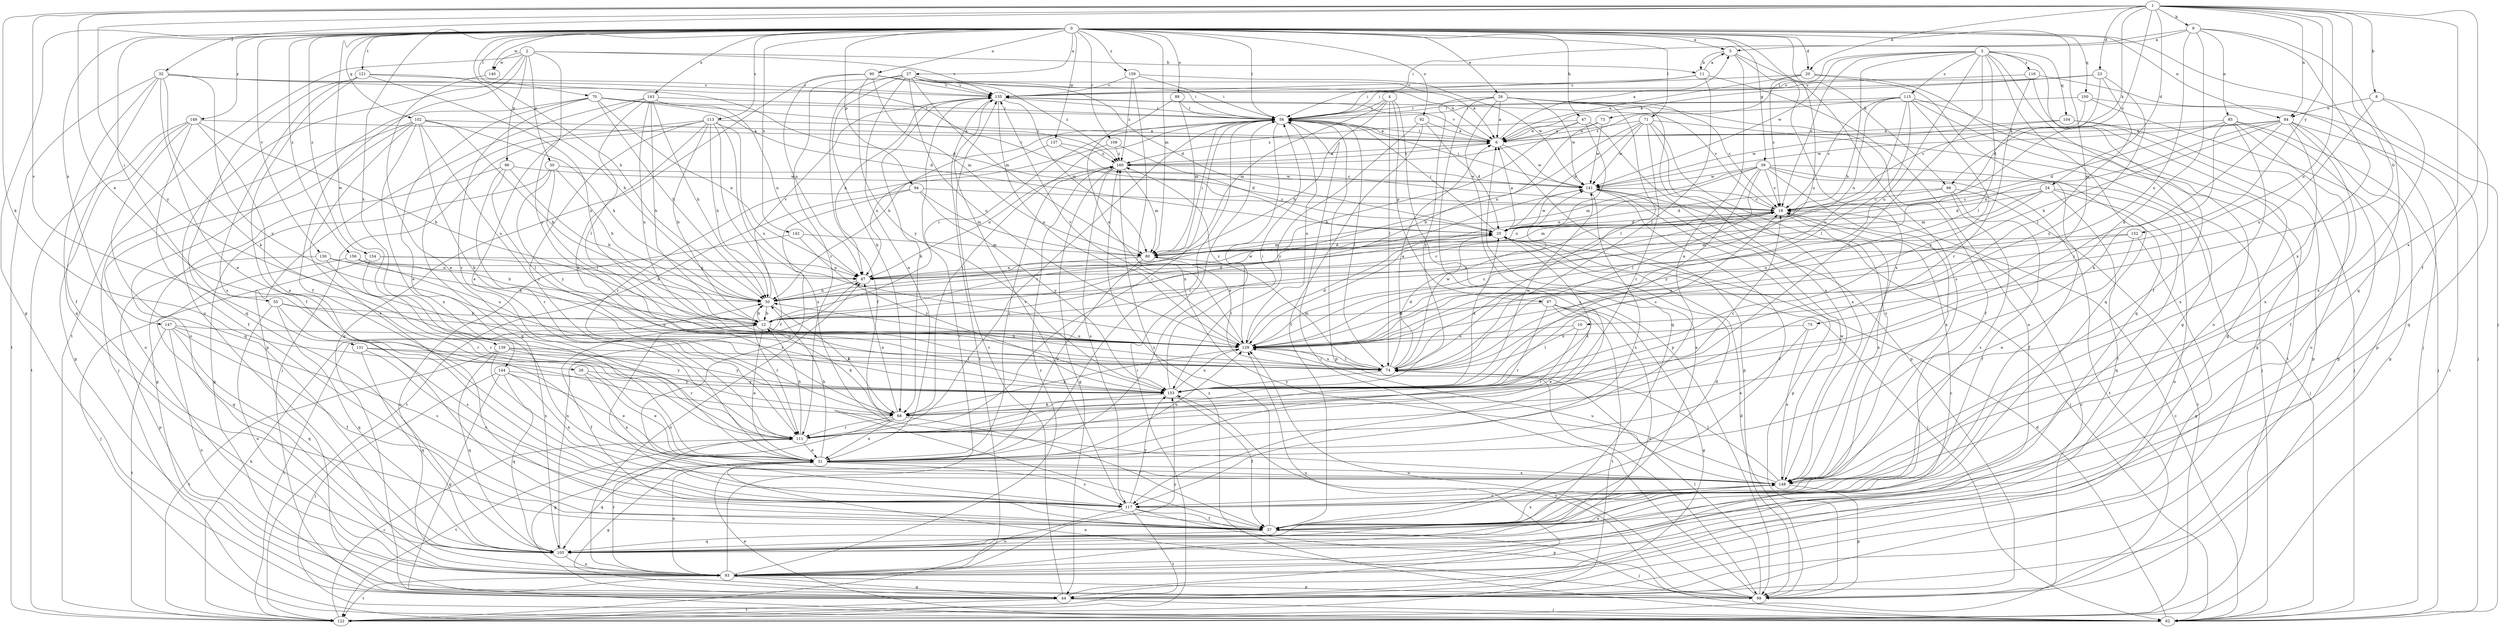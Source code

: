 strict digraph  {
0;
1;
2;
3;
4;
5;
6;
8;
9;
10;
11;
12;
18;
20;
23;
24;
25;
26;
27;
28;
30;
31;
32;
37;
39;
44;
47;
50;
55;
56;
62;
66;
68;
70;
71;
73;
74;
75;
80;
84;
85;
87;
88;
90;
92;
93;
94;
96;
97;
99;
100;
102;
104;
105;
109;
111;
113;
115;
116;
117;
121;
122;
129;
130;
131;
135;
137;
139;
140;
141;
142;
143;
144;
147;
148;
149;
152;
153;
154;
156;
159;
160;
0 -> 5  [label=a];
0 -> 20  [label=d];
0 -> 26  [label=e];
0 -> 27  [label=e];
0 -> 39  [label=g];
0 -> 44  [label=g];
0 -> 47  [label=h];
0 -> 50  [label=h];
0 -> 55  [label=i];
0 -> 56  [label=i];
0 -> 62  [label=j];
0 -> 66  [label=k];
0 -> 70  [label=l];
0 -> 71  [label=l];
0 -> 75  [label=m];
0 -> 80  [label=m];
0 -> 84  [label=n];
0 -> 88  [label=o];
0 -> 90  [label=o];
0 -> 92  [label=o];
0 -> 94  [label=p];
0 -> 100  [label=q];
0 -> 102  [label=q];
0 -> 109  [label=r];
0 -> 113  [label=s];
0 -> 121  [label=t];
0 -> 129  [label=u];
0 -> 130  [label=v];
0 -> 137  [label=w];
0 -> 139  [label=w];
0 -> 140  [label=w];
0 -> 142  [label=x];
0 -> 143  [label=x];
0 -> 144  [label=x];
0 -> 147  [label=x];
0 -> 149  [label=y];
0 -> 154  [label=z];
0 -> 156  [label=z];
0 -> 159  [label=z];
1 -> 8  [label=b];
1 -> 9  [label=b];
1 -> 10  [label=b];
1 -> 18  [label=c];
1 -> 20  [label=d];
1 -> 23  [label=d];
1 -> 24  [label=d];
1 -> 28  [label=e];
1 -> 32  [label=f];
1 -> 37  [label=f];
1 -> 66  [label=k];
1 -> 68  [label=k];
1 -> 84  [label=n];
1 -> 129  [label=u];
1 -> 131  [label=v];
1 -> 148  [label=x];
1 -> 152  [label=y];
1 -> 153  [label=y];
2 -> 11  [label=b];
2 -> 30  [label=e];
2 -> 37  [label=f];
2 -> 93  [label=o];
2 -> 96  [label=p];
2 -> 122  [label=t];
2 -> 135  [label=v];
2 -> 140  [label=w];
2 -> 153  [label=y];
3 -> 18  [label=c];
3 -> 37  [label=f];
3 -> 44  [label=g];
3 -> 50  [label=h];
3 -> 73  [label=l];
3 -> 74  [label=l];
3 -> 104  [label=q];
3 -> 105  [label=q];
3 -> 111  [label=r];
3 -> 115  [label=s];
3 -> 116  [label=s];
3 -> 129  [label=u];
3 -> 141  [label=w];
4 -> 50  [label=h];
4 -> 56  [label=i];
4 -> 74  [label=l];
4 -> 80  [label=m];
4 -> 97  [label=p];
4 -> 99  [label=p];
5 -> 11  [label=b];
5 -> 31  [label=e];
5 -> 117  [label=s];
5 -> 148  [label=x];
6 -> 5  [label=a];
6 -> 56  [label=i];
6 -> 99  [label=p];
6 -> 135  [label=v];
6 -> 141  [label=w];
6 -> 160  [label=z];
8 -> 84  [label=n];
8 -> 105  [label=q];
8 -> 129  [label=u];
8 -> 148  [label=x];
9 -> 5  [label=a];
9 -> 56  [label=i];
9 -> 68  [label=k];
9 -> 85  [label=n];
9 -> 105  [label=q];
9 -> 129  [label=u];
9 -> 148  [label=x];
10 -> 74  [label=l];
10 -> 111  [label=r];
10 -> 129  [label=u];
11 -> 5  [label=a];
11 -> 56  [label=i];
11 -> 74  [label=l];
11 -> 93  [label=o];
11 -> 135  [label=v];
12 -> 18  [label=c];
12 -> 31  [label=e];
12 -> 37  [label=f];
12 -> 50  [label=h];
12 -> 56  [label=i];
12 -> 68  [label=k];
12 -> 122  [label=t];
12 -> 129  [label=u];
12 -> 141  [label=w];
18 -> 25  [label=d];
18 -> 80  [label=m];
18 -> 135  [label=v];
18 -> 148  [label=x];
20 -> 6  [label=a];
20 -> 18  [label=c];
20 -> 93  [label=o];
20 -> 105  [label=q];
20 -> 135  [label=v];
23 -> 6  [label=a];
23 -> 25  [label=d];
23 -> 56  [label=i];
23 -> 74  [label=l];
23 -> 135  [label=v];
23 -> 153  [label=y];
24 -> 18  [label=c];
24 -> 25  [label=d];
24 -> 37  [label=f];
24 -> 80  [label=m];
24 -> 93  [label=o];
24 -> 105  [label=q];
24 -> 129  [label=u];
25 -> 6  [label=a];
25 -> 56  [label=i];
25 -> 62  [label=j];
25 -> 80  [label=m];
25 -> 141  [label=w];
26 -> 6  [label=a];
26 -> 18  [label=c];
26 -> 37  [label=f];
26 -> 56  [label=i];
26 -> 74  [label=l];
26 -> 105  [label=q];
26 -> 117  [label=s];
26 -> 141  [label=w];
26 -> 148  [label=x];
26 -> 153  [label=y];
27 -> 6  [label=a];
27 -> 25  [label=d];
27 -> 31  [label=e];
27 -> 37  [label=f];
27 -> 68  [label=k];
27 -> 80  [label=m];
27 -> 111  [label=r];
27 -> 129  [label=u];
27 -> 135  [label=v];
27 -> 160  [label=z];
28 -> 31  [label=e];
28 -> 148  [label=x];
28 -> 153  [label=y];
30 -> 44  [label=g];
30 -> 50  [label=h];
30 -> 74  [label=l];
30 -> 141  [label=w];
30 -> 153  [label=y];
31 -> 44  [label=g];
31 -> 50  [label=h];
31 -> 56  [label=i];
31 -> 93  [label=o];
31 -> 105  [label=q];
31 -> 117  [label=s];
31 -> 129  [label=u];
31 -> 148  [label=x];
31 -> 160  [label=z];
32 -> 18  [label=c];
32 -> 25  [label=d];
32 -> 31  [label=e];
32 -> 37  [label=f];
32 -> 68  [label=k];
32 -> 105  [label=q];
32 -> 122  [label=t];
32 -> 135  [label=v];
32 -> 153  [label=y];
37 -> 25  [label=d];
37 -> 62  [label=j];
37 -> 105  [label=q];
37 -> 148  [label=x];
37 -> 160  [label=z];
39 -> 18  [label=c];
39 -> 37  [label=f];
39 -> 62  [label=j];
39 -> 74  [label=l];
39 -> 80  [label=m];
39 -> 87  [label=n];
39 -> 122  [label=t];
39 -> 141  [label=w];
39 -> 148  [label=x];
39 -> 153  [label=y];
44 -> 62  [label=j];
44 -> 122  [label=t];
44 -> 129  [label=u];
44 -> 135  [label=v];
47 -> 6  [label=a];
47 -> 12  [label=b];
47 -> 99  [label=p];
47 -> 129  [label=u];
47 -> 160  [label=z];
50 -> 12  [label=b];
50 -> 18  [label=c];
50 -> 25  [label=d];
50 -> 68  [label=k];
50 -> 111  [label=r];
50 -> 135  [label=v];
55 -> 12  [label=b];
55 -> 93  [label=o];
55 -> 105  [label=q];
55 -> 117  [label=s];
55 -> 129  [label=u];
56 -> 6  [label=a];
56 -> 31  [label=e];
56 -> 50  [label=h];
56 -> 74  [label=l];
56 -> 99  [label=p];
56 -> 111  [label=r];
56 -> 129  [label=u];
62 -> 18  [label=c];
62 -> 25  [label=d];
62 -> 31  [label=e];
62 -> 160  [label=z];
66 -> 18  [label=c];
66 -> 25  [label=d];
66 -> 37  [label=f];
66 -> 117  [label=s];
66 -> 122  [label=t];
68 -> 18  [label=c];
68 -> 31  [label=e];
68 -> 37  [label=f];
68 -> 44  [label=g];
68 -> 56  [label=i];
68 -> 87  [label=n];
68 -> 111  [label=r];
70 -> 25  [label=d];
70 -> 31  [label=e];
70 -> 50  [label=h];
70 -> 56  [label=i];
70 -> 87  [label=n];
70 -> 93  [label=o];
70 -> 111  [label=r];
70 -> 160  [label=z];
71 -> 6  [label=a];
71 -> 12  [label=b];
71 -> 25  [label=d];
71 -> 62  [label=j];
71 -> 111  [label=r];
71 -> 117  [label=s];
71 -> 141  [label=w];
71 -> 148  [label=x];
73 -> 6  [label=a];
73 -> 87  [label=n];
73 -> 141  [label=w];
74 -> 6  [label=a];
74 -> 25  [label=d];
74 -> 50  [label=h];
74 -> 80  [label=m];
74 -> 129  [label=u];
74 -> 141  [label=w];
74 -> 153  [label=y];
75 -> 31  [label=e];
75 -> 129  [label=u];
75 -> 148  [label=x];
80 -> 25  [label=d];
80 -> 31  [label=e];
80 -> 56  [label=i];
80 -> 74  [label=l];
80 -> 87  [label=n];
84 -> 6  [label=a];
84 -> 37  [label=f];
84 -> 44  [label=g];
84 -> 50  [label=h];
84 -> 87  [label=n];
84 -> 122  [label=t];
84 -> 141  [label=w];
84 -> 148  [label=x];
84 -> 153  [label=y];
85 -> 6  [label=a];
85 -> 25  [label=d];
85 -> 44  [label=g];
85 -> 62  [label=j];
85 -> 68  [label=k];
85 -> 93  [label=o];
85 -> 148  [label=x];
87 -> 50  [label=h];
88 -> 56  [label=i];
88 -> 80  [label=m];
88 -> 129  [label=u];
90 -> 6  [label=a];
90 -> 44  [label=g];
90 -> 56  [label=i];
90 -> 80  [label=m];
90 -> 87  [label=n];
90 -> 135  [label=v];
90 -> 153  [label=y];
92 -> 6  [label=a];
92 -> 25  [label=d];
92 -> 37  [label=f];
92 -> 153  [label=y];
93 -> 18  [label=c];
93 -> 44  [label=g];
93 -> 87  [label=n];
93 -> 99  [label=p];
93 -> 111  [label=r];
93 -> 122  [label=t];
93 -> 135  [label=v];
93 -> 153  [label=y];
93 -> 160  [label=z];
94 -> 18  [label=c];
94 -> 80  [label=m];
94 -> 117  [label=s];
94 -> 122  [label=t];
94 -> 153  [label=y];
96 -> 12  [label=b];
96 -> 44  [label=g];
96 -> 74  [label=l];
96 -> 111  [label=r];
96 -> 141  [label=w];
97 -> 12  [label=b];
97 -> 31  [label=e];
97 -> 44  [label=g];
97 -> 93  [label=o];
97 -> 111  [label=r];
97 -> 122  [label=t];
99 -> 18  [label=c];
99 -> 25  [label=d];
99 -> 31  [label=e];
99 -> 56  [label=i];
99 -> 74  [label=l];
99 -> 129  [label=u];
99 -> 153  [label=y];
100 -> 18  [label=c];
100 -> 56  [label=i];
100 -> 62  [label=j];
100 -> 99  [label=p];
102 -> 6  [label=a];
102 -> 12  [label=b];
102 -> 50  [label=h];
102 -> 62  [label=j];
102 -> 68  [label=k];
102 -> 93  [label=o];
102 -> 117  [label=s];
102 -> 129  [label=u];
102 -> 148  [label=x];
104 -> 6  [label=a];
104 -> 62  [label=j];
104 -> 99  [label=p];
104 -> 141  [label=w];
105 -> 6  [label=a];
105 -> 87  [label=n];
105 -> 93  [label=o];
105 -> 148  [label=x];
109 -> 25  [label=d];
109 -> 111  [label=r];
109 -> 160  [label=z];
111 -> 12  [label=b];
111 -> 25  [label=d];
111 -> 31  [label=e];
111 -> 56  [label=i];
111 -> 122  [label=t];
113 -> 6  [label=a];
113 -> 12  [label=b];
113 -> 37  [label=f];
113 -> 50  [label=h];
113 -> 62  [label=j];
113 -> 68  [label=k];
113 -> 105  [label=q];
113 -> 111  [label=r];
113 -> 129  [label=u];
113 -> 148  [label=x];
115 -> 18  [label=c];
115 -> 44  [label=g];
115 -> 56  [label=i];
115 -> 74  [label=l];
115 -> 87  [label=n];
115 -> 122  [label=t];
115 -> 129  [label=u];
115 -> 153  [label=y];
115 -> 160  [label=z];
116 -> 44  [label=g];
116 -> 62  [label=j];
116 -> 111  [label=r];
116 -> 135  [label=v];
117 -> 37  [label=f];
117 -> 93  [label=o];
117 -> 99  [label=p];
117 -> 122  [label=t];
117 -> 135  [label=v];
117 -> 153  [label=y];
121 -> 37  [label=f];
121 -> 50  [label=h];
121 -> 105  [label=q];
121 -> 117  [label=s];
121 -> 129  [label=u];
121 -> 135  [label=v];
122 -> 50  [label=h];
122 -> 56  [label=i];
122 -> 111  [label=r];
129 -> 18  [label=c];
129 -> 25  [label=d];
129 -> 68  [label=k];
129 -> 74  [label=l];
129 -> 135  [label=v];
129 -> 160  [label=z];
130 -> 12  [label=b];
130 -> 87  [label=n];
130 -> 99  [label=p];
130 -> 111  [label=r];
131 -> 74  [label=l];
131 -> 105  [label=q];
131 -> 117  [label=s];
131 -> 153  [label=y];
135 -> 56  [label=i];
135 -> 68  [label=k];
135 -> 80  [label=m];
135 -> 87  [label=n];
135 -> 122  [label=t];
135 -> 129  [label=u];
137 -> 18  [label=c];
137 -> 87  [label=n];
137 -> 160  [label=z];
139 -> 74  [label=l];
139 -> 105  [label=q];
139 -> 111  [label=r];
139 -> 122  [label=t];
139 -> 148  [label=x];
139 -> 153  [label=y];
140 -> 31  [label=e];
141 -> 18  [label=c];
141 -> 37  [label=f];
141 -> 56  [label=i];
141 -> 62  [label=j];
141 -> 99  [label=p];
141 -> 117  [label=s];
142 -> 80  [label=m];
142 -> 93  [label=o];
142 -> 153  [label=y];
143 -> 12  [label=b];
143 -> 31  [label=e];
143 -> 50  [label=h];
143 -> 56  [label=i];
143 -> 74  [label=l];
143 -> 87  [label=n];
143 -> 99  [label=p];
143 -> 129  [label=u];
144 -> 31  [label=e];
144 -> 44  [label=g];
144 -> 62  [label=j];
144 -> 105  [label=q];
144 -> 148  [label=x];
144 -> 153  [label=y];
147 -> 37  [label=f];
147 -> 93  [label=o];
147 -> 105  [label=q];
147 -> 117  [label=s];
147 -> 122  [label=t];
147 -> 129  [label=u];
148 -> 74  [label=l];
148 -> 99  [label=p];
148 -> 117  [label=s];
148 -> 129  [label=u];
148 -> 141  [label=w];
149 -> 6  [label=a];
149 -> 12  [label=b];
149 -> 31  [label=e];
149 -> 37  [label=f];
149 -> 44  [label=g];
149 -> 105  [label=q];
149 -> 122  [label=t];
152 -> 31  [label=e];
152 -> 44  [label=g];
152 -> 80  [label=m];
152 -> 129  [label=u];
153 -> 18  [label=c];
153 -> 25  [label=d];
153 -> 37  [label=f];
153 -> 56  [label=i];
153 -> 68  [label=k];
153 -> 129  [label=u];
153 -> 141  [label=w];
154 -> 50  [label=h];
154 -> 62  [label=j];
154 -> 87  [label=n];
154 -> 111  [label=r];
156 -> 50  [label=h];
156 -> 87  [label=n];
156 -> 105  [label=q];
156 -> 129  [label=u];
159 -> 56  [label=i];
159 -> 135  [label=v];
159 -> 141  [label=w];
159 -> 148  [label=x];
159 -> 160  [label=z];
160 -> 6  [label=a];
160 -> 44  [label=g];
160 -> 80  [label=m];
160 -> 87  [label=n];
160 -> 117  [label=s];
160 -> 141  [label=w];
}
